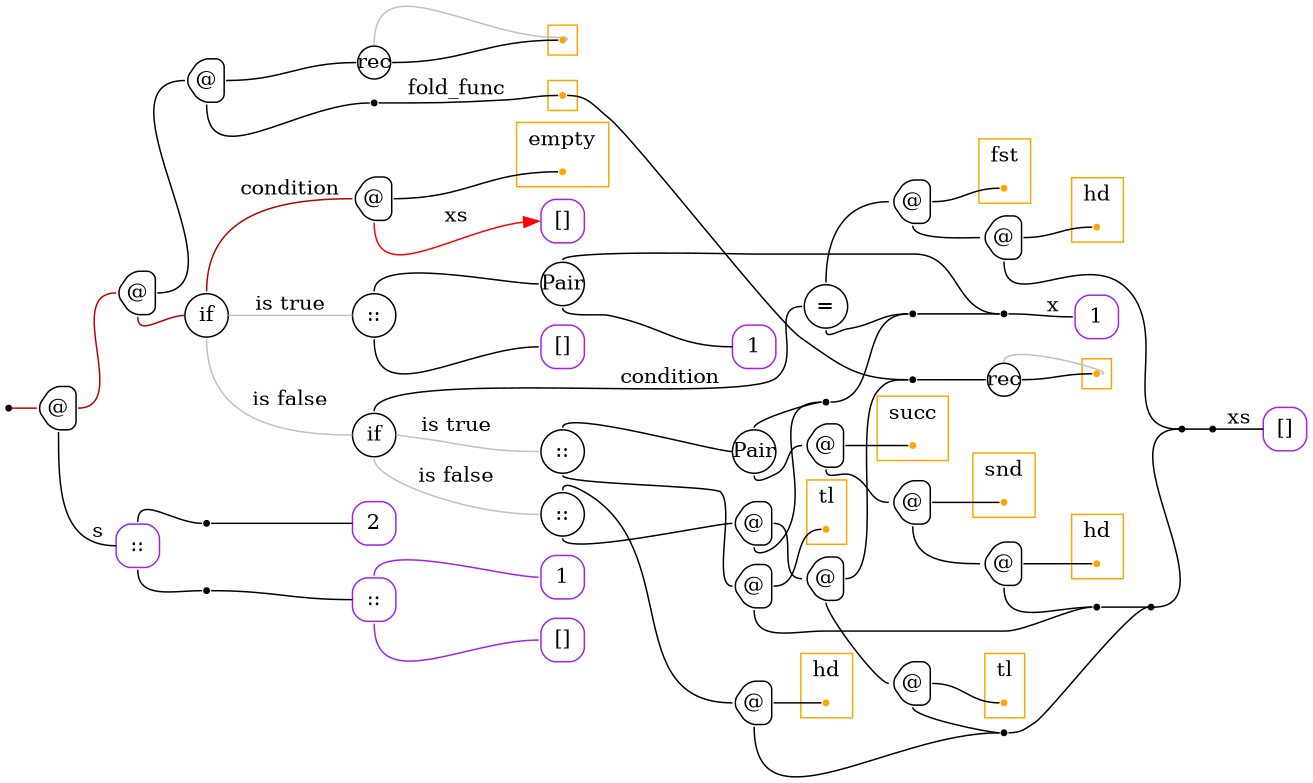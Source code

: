 digraph G {
  rankdir=LR;
  edge[arrowhead=none,arrowtail=none];
  node[fixedsize=true,shape=circle]
  size="9.201041666666667,5.219270833333334";
  labeldistance=0;
  nodesep=.175;
  ranksep=.175;

 nd1[shape=point];
   nd15[label="1",tooltip="nd15-ConstGraph",style=rounded,orientation=90,shape=square,width=.4,height=.4,color="purple"];
   nd21[label="2",tooltip="nd21-ConstGraph",style=rounded,orientation=90,shape=square,width=.4,height=.4,color="purple"];
   nd27[label="1",tooltip="nd27-ConstGraph",style=rounded,orientation=90,shape=square,width=.4,height=.4,color="purple"];
   nd32[label="[]",tooltip="nd32-ConstEmptyGraph",style=rounded,orientation=90,shape=square,width=.4,height=.4,color="purple"];
   nd363[label="::",tooltip="nd363-ConstListGraph",style=rounded,orientation=90,shape=square,width=.4,height=.4,color="purple"];
 subgraph cluster_nd174 {
   graph[style=fill,color="orange"];
   ndcluster_nd174[tooltip="nd174",orientation=90,shape=point,color="orange"];
 };
 nd379[label="rec",tooltip="nd379-RecurGraph",style=rounded,width=.3,height=.3,color="#000000"];
   subgraph cluster_nd383 {
     graph[style=fill,color="orange"];
     ndcluster_nd383[tooltip="nd383",orientation=90,shape=point,color="orange"];
   };
   nd159[label="[]",tooltip="nd159-ConstEmptyGraph",style=rounded,orientation=90,shape=square,width=.4,height=.4,color="purple"];
 nd484[label="rec",tooltip="nd484-RecurGraph",style=rounded,width=.3,height=.3,color="#000000"];
   subgraph cluster_nd488 {
     graph[style=fill,color="orange"];
     ndcluster_nd488[tooltip="nd488",orientation=90,shape=point,color="orange"];
   };
 nd85[label="@",tooltip="nd85-AppGraph",style=rounded,orientation=90,shape=house,width=.4,height=.4,color="#000000"];
 nd86[label="@",tooltip="nd86-AppGraph",style=rounded,orientation=90,shape=house,width=.4,height=.4,color="#000000"];
 nd87[label="@",tooltip="nd87-AppGraph",style=rounded,orientation=90,shape=house,width=.4,height=.4,color="#000000"];
 nd119[label=" ",tooltip="nd119-ContractGraph",style=rounded,orientation=90,shape=point];
   nd565[label="::",tooltip="nd565-ConstListGraph",style=rounded,orientation=90,shape=square,width=.4,height=.4,color="purple"];
 nd568[label=" ",tooltip="nd568-ContractGraph",style=rounded,orientation=90,shape=point];
 nd569[label=" ",tooltip="nd569-ContractGraph",style=rounded,orientation=90,shape=point];
 nd673[label=" ",tooltip="nd673-ContractGraph",style=rounded,orientation=90,shape=point];
 nd579[label="if",tooltip="nd579-IfGraph",style=rounded,width=.4,height=.4,color="#000000"];
 nd580[label="@",tooltip="nd580-AppGraph",style=rounded,orientation=90,shape=house,width=.4,height=.4,color="#000000"];
 subgraph cluster_nd583 {
   graph[style=fill,color="orange",label="empty"];
   ndcluster_nd583[tooltip="nd583",orientation=90,shape=point,color="orange"];
 };
 nd587[label="::",tooltip="nd587-BinOpGraph",style=rounded,width=.4,height=.4,color="#000000"];
 nd588[label="Pair",tooltip="nd588-BinOpGraph",style=rounded,width=.4,height=.4,color="#000000"];
   nd592[label="1",tooltip="nd592-ConstGraph",style=rounded,orientation=90,shape=square,width=.4,height=.4,color="purple"];
   nd596[label="[]",tooltip="nd596-ConstEmptyGraph",style=rounded,orientation=90,shape=square,width=.4,height=.4,color="purple"];
 nd597[label="if",tooltip="nd597-IfGraph",style=rounded,width=.4,height=.4,color="#000000"];
 nd598[label="=",tooltip="nd598-BinOpGraph",style=rounded,width=.4,height=.4,color="#000000"];
 nd599[label="@",tooltip="nd599-AppGraph",style=rounded,orientation=90,shape=house,width=.4,height=.4,color="#000000"];
 subgraph cluster_nd602 {
   graph[style=fill,color="orange",label="fst"];
   ndcluster_nd602[tooltip="nd602",orientation=90,shape=point,color="orange"];
 };
 nd606[label="@",tooltip="nd606-AppGraph",style=rounded,orientation=90,shape=house,width=.4,height=.4,color="#000000"];
 subgraph cluster_nd609 {
   graph[style=fill,color="orange",label="hd"];
   ndcluster_nd609[tooltip="nd609",orientation=90,shape=point,color="orange"];
 };
 nd613[label="::",tooltip="nd613-BinOpGraph",style=rounded,width=.4,height=.4,color="#000000"];
 nd614[label="Pair",tooltip="nd614-BinOpGraph",style=rounded,width=.4,height=.4,color="#000000"];
 nd615[label="@",tooltip="nd615-AppGraph",style=rounded,orientation=90,shape=house,width=.4,height=.4,color="#000000"];
 subgraph cluster_nd618 {
   graph[style=fill,color="orange",label="succ"];
   ndcluster_nd618[tooltip="nd618",orientation=90,shape=point,color="orange"];
 };
 nd622[label="@",tooltip="nd622-AppGraph",style=rounded,orientation=90,shape=house,width=.4,height=.4,color="#000000"];
 subgraph cluster_nd625 {
   graph[style=fill,color="orange",label="snd"];
   ndcluster_nd625[tooltip="nd625",orientation=90,shape=point,color="orange"];
 };
 nd629[label="@",tooltip="nd629-AppGraph",style=rounded,orientation=90,shape=house,width=.4,height=.4,color="#000000"];
 subgraph cluster_nd632 {
   graph[style=fill,color="orange",label="hd"];
   ndcluster_nd632[tooltip="nd632",orientation=90,shape=point,color="orange"];
 };
 nd636[label="@",tooltip="nd636-AppGraph",style=rounded,orientation=90,shape=house,width=.4,height=.4,color="#000000"];
 subgraph cluster_nd639 {
   graph[style=fill,color="orange",label="tl"];
   ndcluster_nd639[tooltip="nd639",orientation=90,shape=point,color="orange"];
 };
 nd643[label=" ",tooltip="nd643-ContractGraph",style=rounded,orientation=90,shape=point];
 nd644[label="::",tooltip="nd644-BinOpGraph",style=rounded,width=.4,height=.4,color="#000000"];
 nd645[label="@",tooltip="nd645-AppGraph",style=rounded,orientation=90,shape=house,width=.4,height=.4,color="#000000"];
 subgraph cluster_nd648 {
   graph[style=fill,color="orange",label="hd"];
   ndcluster_nd648[tooltip="nd648",orientation=90,shape=point,color="orange"];
 };
 nd652[label="@",tooltip="nd652-AppGraph",style=rounded,orientation=90,shape=house,width=.4,height=.4,color="#000000"];
 nd653[label="@",tooltip="nd653-AppGraph",style=rounded,orientation=90,shape=house,width=.4,height=.4,color="#000000"];
 nd655[label="@",tooltip="nd655-AppGraph",style=rounded,orientation=90,shape=house,width=.4,height=.4,color="#000000"];
 subgraph cluster_nd658 {
   graph[style=fill,color="orange",label="tl"];
   ndcluster_nd658[tooltip="nd658",orientation=90,shape=point,color="orange"];
 };
 nd663[label=" ",tooltip="nd663-ContractGraph",style=rounded,orientation=90,shape=point];
 nd664[label=" ",tooltip="nd664-ContractGraph",style=rounded,orientation=90,shape=point];
 nd665[label=" ",tooltip="nd665-ContractGraph",style=rounded,orientation=90,shape=point];
 nd666[label=" ",tooltip="nd666-ContractGraph",style=rounded,orientation=90,shape=point];
 nd667[label=" ",tooltip="nd667-ContractGraph",style=rounded,orientation=90,shape=point];
 nd668[label=" ",tooltip="nd668-ContractGraph",style=rounded,orientation=90,shape=point];
 nd669[label=" ",tooltip="nd669-ContractGraph",style=rounded,orientation=90,shape=point];
   nd677[label="[]",tooltip="nd677-ConstEmptyGraph",style=rounded,orientation=90,shape=square,width=.4,height=.4,color="purple"];

  nd363->nd27[tailport=n,headport=w,color=purple,arrowhead=none,arrowtail=none];
  nd363->nd32[tailport=s,headport=w,color=purple,arrowhead=none,arrowtail=none];
  nd87->nd484[tailport=e,headport=w,color=black,arrowhead=none,arrowtail=none];
  nd86->nd87[tailport=e,headport=w];
  nd87->nd119[tailport=s,headport=w];
  nd85->nd565[label="s",tailport=s,headport=w];
  nd85->nd86[tailport=e,headport=w,color="#b70000",arrowhead=none,arrowtail=none];
  nd1->nd85[label="",tailport=e,headport=w,color="#b70000",arrowhead=none,arrowtail=none];
  nd119->ndcluster_nd174[label="fold_func",tailport=e,headport=w];
  ndcluster_nd174->nd673[tailport=e,headport=w];
  nd673->nd379[tailport=e,headport=w,color=black,arrowhead=none,arrowtail=none];
  nd568->nd21[tailport=e,headport=w];
  nd569->nd363[tailport=e,headport=w];
  nd379->ndcluster_nd383[dir=back,headport=e,tailport=n,color=grey,arrowhead=none,arrowtail=none];
  nd379->ndcluster_nd383[tailport=e,headport=w];
  nd484->ndcluster_nd488[dir=back,headport=e,tailport=n,color=grey,arrowhead=none,arrowtail=none];
  nd484->ndcluster_nd488[tailport=e,headport=w];
  nd565->nd568[tailport=n,headport=w];
  nd565->nd569[tailport=s,headport=w];
  nd580->ndcluster_nd583[tailport=e,headport=w];
  nd588->nd592[tailport=s,headport=w];
  nd587->nd588[tailport=n,headport=w];
  nd587->nd596[tailport=s,headport=w];
  nd606->ndcluster_nd609[tailport=e,headport=w];
  nd599->ndcluster_nd602[tailport=e,headport=w];
  nd599->nd606[tailport=s,headport=w];
  nd598->nd599[tailport=n,headport=w];
  nd629->ndcluster_nd632[tailport=e,headport=w];
  nd622->ndcluster_nd625[tailport=e,headport=w];
  nd622->nd629[tailport=s,headport=w];
  nd615->ndcluster_nd618[tailport=e,headport=w];
  nd615->nd622[tailport=s,headport=w];
  nd614->nd615[tailport=s,headport=w];
  nd636->ndcluster_nd639[tailport=e,headport=w];
  nd613->nd614[tailport=n,headport=w];
  nd613->nd636[tailport=s,headport=w];
  nd636->nd643[tailport=s,headport=w];
  nd629->nd643[tailport=s,headport=w];
  nd645->ndcluster_nd648[tailport=e,headport=w];
  nd655->ndcluster_nd658[tailport=e,headport=w];
  nd653->nd673[tailport=e,headport=w];
  nd653->nd655[tailport=s,headport=w];
  nd652->nd653[tailport=e,headport=w];
  nd644->nd645[tailport=n,headport=w];
  nd644->nd652[tailport=s,headport=w];
  nd655->nd663[tailport=s,headport=w];
  nd645->nd663[tailport=s,headport=w];
  nd597->nd598[label="condition",tailport=n,headport=w];
  nd597->nd613[label="is true",tailport=e,headport=w,color=grey,arrowhead=none,arrowtail=none];
  nd597->nd644[label="is false",tailport=s,headport=w,color=grey,arrowhead=none,arrowtail=none];
  nd652->nd664[tailport=s,headport=w];
  nd614->nd664[tailport=n,headport=w];
  nd663->nd665[tailport=e,headport=w];
  nd643->nd665[tailport=e,headport=w];
  nd598->nd666[tailport=s,headport=w];
  nd664->nd666[tailport=e,headport=w];
  nd606->nd667[tailport=s,headport=w];
  nd665->nd667[tailport=e,headport=w];
  nd579->nd580[label="condition",tailport=n,headport=w,color="#b70000",arrowhead=none,arrowtail=none];
  nd579->nd587[label="is true",tailport=e,headport=w,color=grey,arrowhead=none,arrowtail=none];
  nd579->nd597[label="is false",tailport=s,headport=w,color=grey,arrowhead=none,arrowtail=none];
  nd666->nd668[tailport=e,headport=w];
  nd588->nd668[tailport=n,headport=w];
  nd580->nd677[label="xs",tailport=s,headport=w,color=red,arrowhead=normal];
  nd667->nd669[tailport=e,headport=w];
  nd86->nd579[tailport=s,headport=w,color="#b70000",arrowhead=none,arrowtail=none];
  nd668->nd15[label="x",tailport=e,headport=w];
  nd669->nd159[label="xs",tailport=e,headport=w];
}